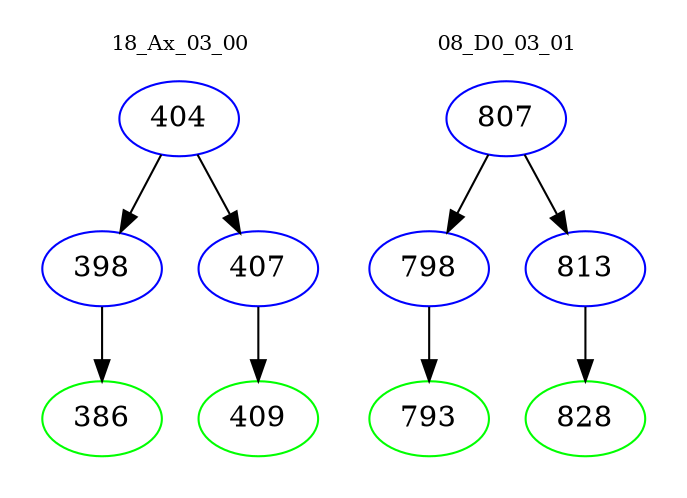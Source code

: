 digraph{
subgraph cluster_0 {
color = white
label = "18_Ax_03_00";
fontsize=10;
T0_404 [label="404", color="blue"]
T0_404 -> T0_398 [color="black"]
T0_398 [label="398", color="blue"]
T0_398 -> T0_386 [color="black"]
T0_386 [label="386", color="green"]
T0_404 -> T0_407 [color="black"]
T0_407 [label="407", color="blue"]
T0_407 -> T0_409 [color="black"]
T0_409 [label="409", color="green"]
}
subgraph cluster_1 {
color = white
label = "08_D0_03_01";
fontsize=10;
T1_807 [label="807", color="blue"]
T1_807 -> T1_798 [color="black"]
T1_798 [label="798", color="blue"]
T1_798 -> T1_793 [color="black"]
T1_793 [label="793", color="green"]
T1_807 -> T1_813 [color="black"]
T1_813 [label="813", color="blue"]
T1_813 -> T1_828 [color="black"]
T1_828 [label="828", color="green"]
}
}
